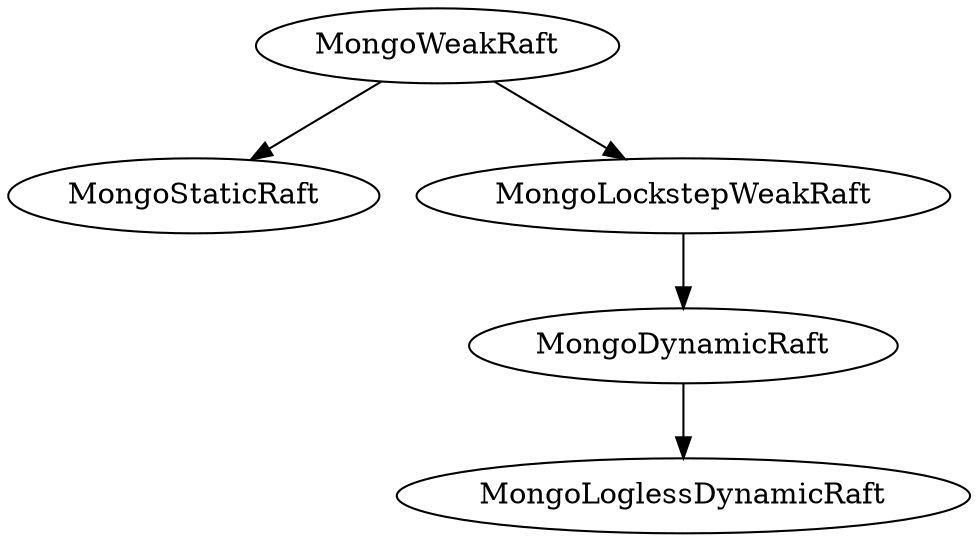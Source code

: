digraph{
	MongoWeakRaft -> MongoStaticRaft;
	MongoWeakRaft -> MongoLockstepWeakRaft;
	// MongoLockstepWeakRaft -> MongoLoglessLockstepWeakRaft;
    MongoLockstepWeakRaft -> MongoDynamicRaft;
    MongoDynamicRaft -> MongoLoglessDynamicRaft;
}